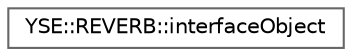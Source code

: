 digraph "Graphical Class Hierarchy"
{
 // LATEX_PDF_SIZE
  bgcolor="transparent";
  edge [fontname=Helvetica,fontsize=10,labelfontname=Helvetica,labelfontsize=10];
  node [fontname=Helvetica,fontsize=10,shape=box,height=0.2,width=0.4];
  rankdir="LR";
  Node0 [id="Node000000",label="YSE::REVERB::interfaceObject",height=0.2,width=0.4,color="grey40", fillcolor="white", style="filled",URL="$class_y_s_e_1_1_r_e_v_e_r_b_1_1interface_object.html",tooltip=" "];
}
